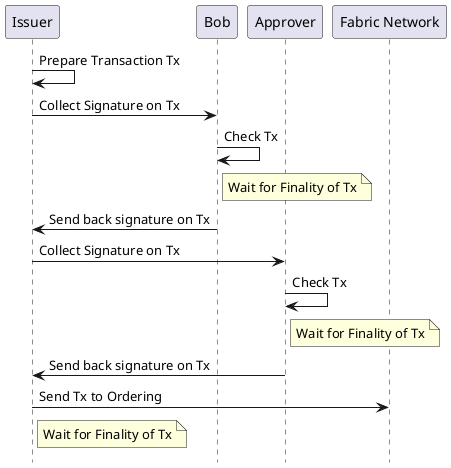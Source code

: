 @startuml
'- force wrapping of longer text
'skinparam wrapWidth 400
!pragma teoz true
hide footbox

participant "Issuer" as Issuer
participant "Bob" as Bob
participant "Approver" as Approver
participant "Fabric Network" as Orderer

Issuer -> Issuer: Prepare Transaction Tx
Issuer -> Bob: Collect Signature on Tx
Bob -> Bob: Check Tx
note right of Bob: Wait for Finality of Tx
Bob -> Issuer: Send back signature on Tx
Issuer -> Approver: Collect Signature on Tx
Approver -> Approver: Check Tx
note right of Approver: Wait for Finality of Tx
Approver -> Issuer: Send back signature on Tx
Issuer -> Orderer: Send Tx to Ordering
note right of Issuer: Wait for Finality of Tx
@enduml